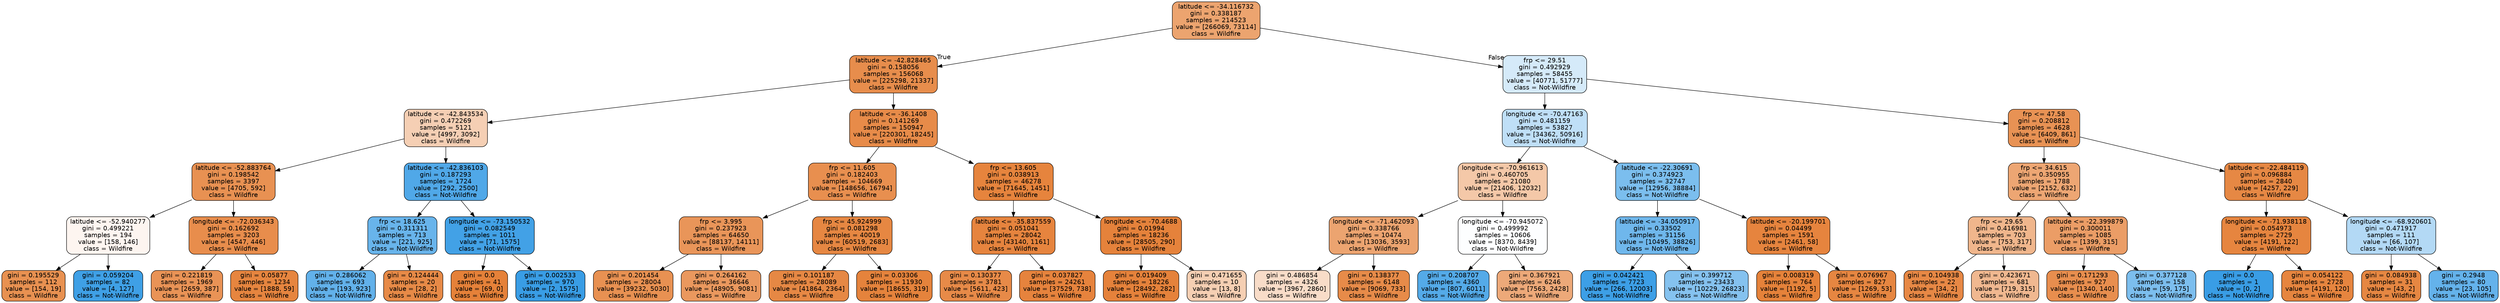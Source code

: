 digraph Tree {
node [shape=box, style="filled, rounded", color="black", fontname="helvetica"] ;
edge [fontname="helvetica"] ;
0 [label="latitude <= -34.116732\ngini = 0.338187\nsamples = 214523\nvalue = [266069, 73114]\nclass = Wildfire", fillcolor="#eca46f"] ;
1 [label="latitude <= -42.828465\ngini = 0.158056\nsamples = 156068\nvalue = [225298, 21337]\nclass = Wildfire", fillcolor="#e78d4c"] ;
0 -> 1 [labeldistance=2.5, labelangle=45, headlabel="True"] ;
2 [label="latitude <= -42.843534\ngini = 0.472269\nsamples = 5121\nvalue = [4997, 3092]\nclass = Wildfire", fillcolor="#f5cfb4"] ;
1 -> 2 ;
3 [label="latitude <= -52.883764\ngini = 0.198542\nsamples = 3397\nvalue = [4705, 592]\nclass = Wildfire", fillcolor="#e89152"] ;
2 -> 3 ;
4 [label="latitude <= -52.940277\ngini = 0.499221\nsamples = 194\nvalue = [158, 146]\nclass = Wildfire", fillcolor="#fdf5f0"] ;
3 -> 4 ;
5 [label="gini = 0.195529\nsamples = 112\nvalue = [154, 19]\nclass = Wildfire", fillcolor="#e89151"] ;
4 -> 5 ;
6 [label="gini = 0.059204\nsamples = 82\nvalue = [4, 127]\nclass = Not-Wildfire", fillcolor="#3fa0e6"] ;
4 -> 6 ;
7 [label="longitude <= -72.036343\ngini = 0.162692\nsamples = 3203\nvalue = [4547, 446]\nclass = Wildfire", fillcolor="#e88d4c"] ;
3 -> 7 ;
8 [label="gini = 0.221819\nsamples = 1969\nvalue = [2659, 387]\nclass = Wildfire", fillcolor="#e99356"] ;
7 -> 8 ;
9 [label="gini = 0.05877\nsamples = 1234\nvalue = [1888, 59]\nclass = Wildfire", fillcolor="#e6853f"] ;
7 -> 9 ;
10 [label="latitude <= -42.836103\ngini = 0.187293\nsamples = 1724\nvalue = [292, 2500]\nclass = Not-Wildfire", fillcolor="#50a8e8"] ;
2 -> 10 ;
11 [label="frp <= 18.625\ngini = 0.311311\nsamples = 713\nvalue = [221, 925]\nclass = Not-Wildfire", fillcolor="#68b4eb"] ;
10 -> 11 ;
12 [label="gini = 0.286062\nsamples = 693\nvalue = [193, 923]\nclass = Not-Wildfire", fillcolor="#62b1ea"] ;
11 -> 12 ;
13 [label="gini = 0.124444\nsamples = 20\nvalue = [28, 2]\nclass = Wildfire", fillcolor="#e78a47"] ;
11 -> 13 ;
14 [label="longitude <= -73.150532\ngini = 0.082549\nsamples = 1011\nvalue = [71, 1575]\nclass = Not-Wildfire", fillcolor="#42a1e6"] ;
10 -> 14 ;
15 [label="gini = 0.0\nsamples = 41\nvalue = [69, 0]\nclass = Wildfire", fillcolor="#e58139"] ;
14 -> 15 ;
16 [label="gini = 0.002533\nsamples = 970\nvalue = [2, 1575]\nclass = Not-Wildfire", fillcolor="#399de5"] ;
14 -> 16 ;
17 [label="latitude <= -36.1408\ngini = 0.141269\nsamples = 150947\nvalue = [220301, 18245]\nclass = Wildfire", fillcolor="#e78b49"] ;
1 -> 17 ;
18 [label="frp <= 11.605\ngini = 0.182403\nsamples = 104669\nvalue = [148656, 16794]\nclass = Wildfire", fillcolor="#e88f4f"] ;
17 -> 18 ;
19 [label="frp <= 3.995\ngini = 0.237923\nsamples = 64650\nvalue = [88137, 14111]\nclass = Wildfire", fillcolor="#e99559"] ;
18 -> 19 ;
20 [label="gini = 0.201454\nsamples = 28004\nvalue = [39232, 5030]\nclass = Wildfire", fillcolor="#e89152"] ;
19 -> 20 ;
21 [label="gini = 0.264162\nsamples = 36646\nvalue = [48905, 9081]\nclass = Wildfire", fillcolor="#ea985e"] ;
19 -> 21 ;
22 [label="frp <= 45.924999\ngini = 0.081298\nsamples = 40019\nvalue = [60519, 2683]\nclass = Wildfire", fillcolor="#e68742"] ;
18 -> 22 ;
23 [label="gini = 0.101187\nsamples = 28089\nvalue = [41864, 2364]\nclass = Wildfire", fillcolor="#e68844"] ;
22 -> 23 ;
24 [label="gini = 0.03306\nsamples = 11930\nvalue = [18655, 319]\nclass = Wildfire", fillcolor="#e5833c"] ;
22 -> 24 ;
25 [label="frp <= 13.605\ngini = 0.038913\nsamples = 46278\nvalue = [71645, 1451]\nclass = Wildfire", fillcolor="#e6843d"] ;
17 -> 25 ;
26 [label="latitude <= -35.837559\ngini = 0.051041\nsamples = 28042\nvalue = [43140, 1161]\nclass = Wildfire", fillcolor="#e6843e"] ;
25 -> 26 ;
27 [label="gini = 0.130377\nsamples = 3781\nvalue = [5611, 423]\nclass = Wildfire", fillcolor="#e78a48"] ;
26 -> 27 ;
28 [label="gini = 0.037827\nsamples = 24261\nvalue = [37529, 738]\nclass = Wildfire", fillcolor="#e6833d"] ;
26 -> 28 ;
29 [label="longitude <= -70.4688\ngini = 0.01994\nsamples = 18236\nvalue = [28505, 290]\nclass = Wildfire", fillcolor="#e5823b"] ;
25 -> 29 ;
30 [label="gini = 0.019409\nsamples = 18226\nvalue = [28492, 282]\nclass = Wildfire", fillcolor="#e5823b"] ;
29 -> 30 ;
31 [label="gini = 0.471655\nsamples = 10\nvalue = [13, 8]\nclass = Wildfire", fillcolor="#f5cfb3"] ;
29 -> 31 ;
32 [label="frp <= 29.51\ngini = 0.492929\nsamples = 58455\nvalue = [40771, 51777]\nclass = Not-Wildfire", fillcolor="#d5eaf9"] ;
0 -> 32 [labeldistance=2.5, labelangle=-45, headlabel="False"] ;
33 [label="longitude <= -70.47163\ngini = 0.481159\nsamples = 53827\nvalue = [34362, 50916]\nclass = Not-Wildfire", fillcolor="#bfdff7"] ;
32 -> 33 ;
34 [label="longitude <= -70.961613\ngini = 0.460705\nsamples = 21080\nvalue = [21406, 12032]\nclass = Wildfire", fillcolor="#f4c8a8"] ;
33 -> 34 ;
35 [label="longitude <= -71.462093\ngini = 0.338766\nsamples = 10474\nvalue = [13036, 3593]\nclass = Wildfire", fillcolor="#eca470"] ;
34 -> 35 ;
36 [label="gini = 0.486854\nsamples = 4326\nvalue = [3967, 2860]\nclass = Wildfire", fillcolor="#f8dcc8"] ;
35 -> 36 ;
37 [label="gini = 0.138377\nsamples = 6148\nvalue = [9069, 733]\nclass = Wildfire", fillcolor="#e78b49"] ;
35 -> 37 ;
38 [label="longitude <= -70.945072\ngini = 0.499992\nsamples = 10606\nvalue = [8370, 8439]\nclass = Not-Wildfire", fillcolor="#fdfeff"] ;
34 -> 38 ;
39 [label="gini = 0.208707\nsamples = 4360\nvalue = [807, 6011]\nclass = Not-Wildfire", fillcolor="#54aae8"] ;
38 -> 39 ;
40 [label="gini = 0.367921\nsamples = 6246\nvalue = [7563, 2428]\nclass = Wildfire", fillcolor="#eda979"] ;
38 -> 40 ;
41 [label="latitude <= -22.30691\ngini = 0.374923\nsamples = 32747\nvalue = [12956, 38884]\nclass = Not-Wildfire", fillcolor="#7bbeee"] ;
33 -> 41 ;
42 [label="latitude <= -34.050917\ngini = 0.33502\nsamples = 31156\nvalue = [10495, 38826]\nclass = Not-Wildfire", fillcolor="#6fb7ec"] ;
41 -> 42 ;
43 [label="gini = 0.042421\nsamples = 7723\nvalue = [266, 12003]\nclass = Not-Wildfire", fillcolor="#3d9fe6"] ;
42 -> 43 ;
44 [label="gini = 0.399712\nsamples = 23433\nvalue = [10229, 26823]\nclass = Not-Wildfire", fillcolor="#85c2ef"] ;
42 -> 44 ;
45 [label="latitude <= -20.199701\ngini = 0.04499\nsamples = 1591\nvalue = [2461, 58]\nclass = Wildfire", fillcolor="#e6843e"] ;
41 -> 45 ;
46 [label="gini = 0.008319\nsamples = 764\nvalue = [1192, 5]\nclass = Wildfire", fillcolor="#e5823a"] ;
45 -> 46 ;
47 [label="gini = 0.076967\nsamples = 827\nvalue = [1269, 53]\nclass = Wildfire", fillcolor="#e68641"] ;
45 -> 47 ;
48 [label="frp <= 47.58\ngini = 0.208812\nsamples = 4628\nvalue = [6409, 861]\nclass = Wildfire", fillcolor="#e89254"] ;
32 -> 48 ;
49 [label="frp <= 34.615\ngini = 0.350955\nsamples = 1788\nvalue = [2152, 632]\nclass = Wildfire", fillcolor="#eda673"] ;
48 -> 49 ;
50 [label="frp <= 29.65\ngini = 0.416981\nsamples = 703\nvalue = [753, 317]\nclass = Wildfire", fillcolor="#f0b68c"] ;
49 -> 50 ;
51 [label="gini = 0.104938\nsamples = 22\nvalue = [34, 2]\nclass = Wildfire", fillcolor="#e78845"] ;
50 -> 51 ;
52 [label="gini = 0.423671\nsamples = 681\nvalue = [719, 315]\nclass = Wildfire", fillcolor="#f0b890"] ;
50 -> 52 ;
53 [label="latitude <= -22.399879\ngini = 0.300011\nsamples = 1085\nvalue = [1399, 315]\nclass = Wildfire", fillcolor="#eb9d66"] ;
49 -> 53 ;
54 [label="gini = 0.171293\nsamples = 927\nvalue = [1340, 140]\nclass = Wildfire", fillcolor="#e88e4e"] ;
53 -> 54 ;
55 [label="gini = 0.377128\nsamples = 158\nvalue = [59, 175]\nclass = Not-Wildfire", fillcolor="#7cbeee"] ;
53 -> 55 ;
56 [label="latitude <= -22.484119\ngini = 0.096884\nsamples = 2840\nvalue = [4257, 229]\nclass = Wildfire", fillcolor="#e68844"] ;
48 -> 56 ;
57 [label="longitude <= -71.938118\ngini = 0.054973\nsamples = 2729\nvalue = [4191, 122]\nclass = Wildfire", fillcolor="#e6853f"] ;
56 -> 57 ;
58 [label="gini = 0.0\nsamples = 1\nvalue = [0, 2]\nclass = Not-Wildfire", fillcolor="#399de5"] ;
57 -> 58 ;
59 [label="gini = 0.054122\nsamples = 2728\nvalue = [4191, 120]\nclass = Wildfire", fillcolor="#e6853f"] ;
57 -> 59 ;
60 [label="longitude <= -68.920601\ngini = 0.471917\nsamples = 111\nvalue = [66, 107]\nclass = Not-Wildfire", fillcolor="#b3d9f5"] ;
56 -> 60 ;
61 [label="gini = 0.084938\nsamples = 31\nvalue = [43, 2]\nclass = Wildfire", fillcolor="#e68742"] ;
60 -> 61 ;
62 [label="gini = 0.2948\nsamples = 80\nvalue = [23, 105]\nclass = Not-Wildfire", fillcolor="#64b2eb"] ;
60 -> 62 ;
}